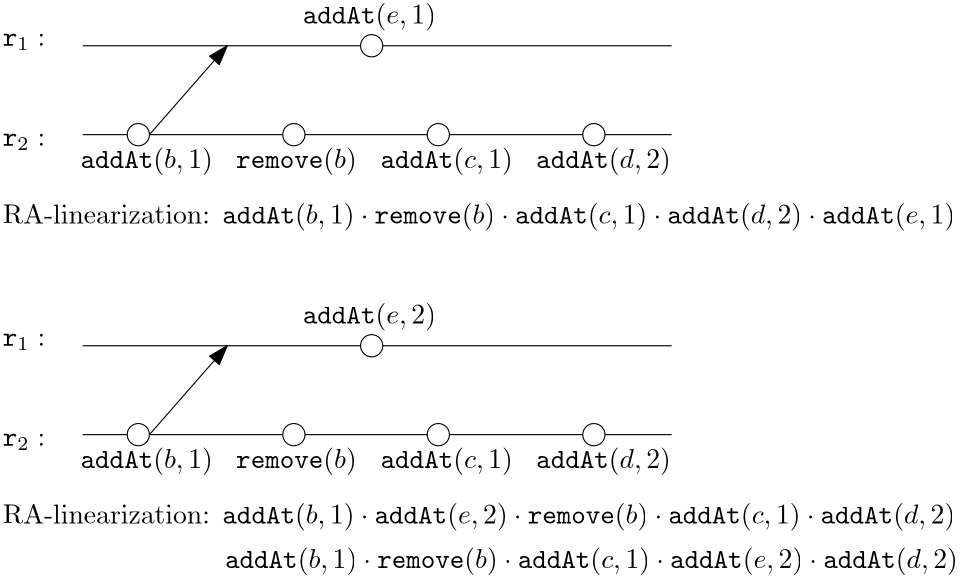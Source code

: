 <?xml version="1.0"?>
<!DOCTYPE ipe SYSTEM "ipe.dtd">
<ipe version="70107" creator="Ipe 7.1.7">
<info created="D:20151003110714" modified="D:20180703182324"/>
<preamble>\usepackage[version=0.96]{pgf}
\usepackage{tikz}
\usetikzlibrary{arrows,shapes,snakes,automata,backgrounds,petri}
\usepackage[latin1]{inputenc}
\usepackage{verbatim}</preamble>
<ipestyle name="basic">
<symbol name="arrow/arc(spx)">
<path stroke="sym-stroke" fill="sym-stroke" pen="sym-pen">
0 0 m
-1 0.333 l
-1 -0.333 l
h
</path>
</symbol>
<symbol name="arrow/farc(spx)">
<path stroke="sym-stroke" fill="white" pen="sym-pen">
0 0 m
-1 0.333 l
-1 -0.333 l
h
</path>
</symbol>
<symbol name="arrow/ptarc(spx)">
<path stroke="sym-stroke" fill="sym-stroke" pen="sym-pen">
0 0 m
-1 0.333 l
-0.8 0 l
-1 -0.333 l
h
</path>
</symbol>
<symbol name="arrow/fptarc(spx)">
<path stroke="sym-stroke" fill="white" pen="sym-pen">
0 0 m
-1 0.333 l
-0.8 0 l
-1 -0.333 l
h
</path>
</symbol>
<symbol name="mark/circle(sx)" transformations="translations">
<path fill="sym-stroke">
0.6 0 0 0.6 0 0 e
0.4 0 0 0.4 0 0 e
</path>
</symbol>
<symbol name="mark/disk(sx)" transformations="translations">
<path fill="sym-stroke">
0.6 0 0 0.6 0 0 e
</path>
</symbol>
<symbol name="mark/fdisk(sfx)" transformations="translations">
<group>
<path fill="sym-fill">
0.5 0 0 0.5 0 0 e
</path>
<path fill="sym-stroke" fillrule="eofill">
0.6 0 0 0.6 0 0 e
0.4 0 0 0.4 0 0 e
</path>
</group>
</symbol>
<symbol name="mark/box(sx)" transformations="translations">
<path fill="sym-stroke" fillrule="eofill">
-0.6 -0.6 m
0.6 -0.6 l
0.6 0.6 l
-0.6 0.6 l
h
-0.4 -0.4 m
0.4 -0.4 l
0.4 0.4 l
-0.4 0.4 l
h
</path>
</symbol>
<symbol name="mark/square(sx)" transformations="translations">
<path fill="sym-stroke">
-0.6 -0.6 m
0.6 -0.6 l
0.6 0.6 l
-0.6 0.6 l
h
</path>
</symbol>
<symbol name="mark/fsquare(sfx)" transformations="translations">
<group>
<path fill="sym-fill">
-0.5 -0.5 m
0.5 -0.5 l
0.5 0.5 l
-0.5 0.5 l
h
</path>
<path fill="sym-stroke" fillrule="eofill">
-0.6 -0.6 m
0.6 -0.6 l
0.6 0.6 l
-0.6 0.6 l
h
-0.4 -0.4 m
0.4 -0.4 l
0.4 0.4 l
-0.4 0.4 l
h
</path>
</group>
</symbol>
<symbol name="mark/cross(sx)" transformations="translations">
<group>
<path fill="sym-stroke">
-0.43 -0.57 m
0.57 0.43 l
0.43 0.57 l
-0.57 -0.43 l
h
</path>
<path fill="sym-stroke">
-0.43 0.57 m
0.57 -0.43 l
0.43 -0.57 l
-0.57 0.43 l
h
</path>
</group>
</symbol>
<symbol name="arrow/fnormal(spx)">
<path stroke="sym-stroke" fill="white" pen="sym-pen">
0 0 m
-1 0.333 l
-1 -0.333 l
h
</path>
</symbol>
<symbol name="arrow/pointed(spx)">
<path stroke="sym-stroke" fill="sym-stroke" pen="sym-pen">
0 0 m
-1 0.333 l
-0.8 0 l
-1 -0.333 l
h
</path>
</symbol>
<symbol name="arrow/fpointed(spx)">
<path stroke="sym-stroke" fill="white" pen="sym-pen">
0 0 m
-1 0.333 l
-0.8 0 l
-1 -0.333 l
h
</path>
</symbol>
<symbol name="arrow/linear(spx)">
<path stroke="sym-stroke" pen="sym-pen">
-1 0.333 m
0 0 l
-1 -0.333 l
</path>
</symbol>
<symbol name="arrow/fdouble(spx)">
<path stroke="sym-stroke" fill="white" pen="sym-pen">
0 0 m
-1 0.333 l
-1 -0.333 l
h
-1 0 m
-2 0.333 l
-2 -0.333 l
h
</path>
</symbol>
<symbol name="arrow/double(spx)">
<path stroke="sym-stroke" fill="sym-stroke" pen="sym-pen">
0 0 m
-1 0.333 l
-1 -0.333 l
h
-1 0 m
-2 0.333 l
-2 -0.333 l
h
</path>
</symbol>
<pen name="heavier" value="0.8"/>
<pen name="fat" value="1.2"/>
<pen name="ultrafat" value="2"/>
<symbolsize name="large" value="5"/>
<symbolsize name="small" value="2"/>
<symbolsize name="tiny" value="1.1"/>
<arrowsize name="large" value="10"/>
<arrowsize name="small" value="5"/>
<arrowsize name="tiny" value="3"/>
<color name="red" value="1 0 0"/>
<color name="green" value="0 1 0"/>
<color name="blue" value="0 0 1"/>
<color name="yellow" value="1 1 0"/>
<color name="orange" value="1 0.647 0"/>
<color name="gold" value="1 0.843 0"/>
<color name="purple" value="0.627 0.125 0.941"/>
<color name="gray" value="0.745"/>
<color name="brown" value="0.647 0.165 0.165"/>
<color name="navy" value="0 0 0.502"/>
<color name="pink" value="1 0.753 0.796"/>
<color name="seagreen" value="0.18 0.545 0.341"/>
<color name="turquoise" value="0.251 0.878 0.816"/>
<color name="violet" value="0.933 0.51 0.933"/>
<color name="darkblue" value="0 0 0.545"/>
<color name="darkcyan" value="0 0.545 0.545"/>
<color name="darkgray" value="0.663"/>
<color name="darkgreen" value="0 0.392 0"/>
<color name="darkmagenta" value="0.545 0 0.545"/>
<color name="darkorange" value="1 0.549 0"/>
<color name="darkred" value="0.545 0 0"/>
<color name="lightblue" value="0.678 0.847 0.902"/>
<color name="lightcyan" value="0.878 1 1"/>
<color name="lightgray" value="0.827"/>
<color name="lightgreen" value="0.565 0.933 0.565"/>
<color name="lightyellow" value="1 1 0.878"/>
<dashstyle name="dashed" value="[4] 0"/>
<dashstyle name="dotted" value="[1 3] 0"/>
<dashstyle name="dash dotted" value="[4 2 1 2] 0"/>
<dashstyle name="dash dot dotted" value="[4 2 1 2 1 2] 0"/>
<textsize name="large" value="\large"/>
<textsize name="small" value="\small"/>
<textsize name="tiny" value="\tiny"/>
<textsize name="Large" value="\Large"/>
<textsize name="LARGE" value="\LARGE"/>
<textsize name="huge" value="\huge"/>
<textsize name="Huge" value="\Huge"/>
<textsize name="footnote" value="\footnotesize"/>
<textstyle name="center" begin="\begin{center}" end="\end{center}"/>
<textstyle name="itemize" begin="\begin{itemize}" end="\end{itemize}"/>
<textstyle name="item" begin="\begin{itemize}\item{}" end="\end{itemize}"/>
<gridsize name="4 pts" value="4"/>
<gridsize name="8 pts (~3 mm)" value="8"/>
<gridsize name="16 pts (~6 mm)" value="16"/>
<gridsize name="32 pts (~12 mm)" value="32"/>
<gridsize name="10 pts (~3.5 mm)" value="10"/>
<gridsize name="20 pts (~7 mm)" value="20"/>
<gridsize name="14 pts (~5 mm)" value="14"/>
<gridsize name="28 pts (~10 mm)" value="28"/>
<gridsize name="56 pts (~20 mm)" value="56"/>
<anglesize name="90 deg" value="90"/>
<anglesize name="60 deg" value="60"/>
<anglesize name="45 deg" value="45"/>
<anglesize name="30 deg" value="30"/>
<anglesize name="22.5 deg" value="22.5"/>
<tiling name="falling" angle="-60" step="4" width="1"/>
<tiling name="rising" angle="30" step="4" width="1"/>
</ipestyle>
<page>
<layer name="alpha"/>
<view layers="alpha" active="alpha"/>
<path layer="alpha" matrix="1 0 0 1 -8 -24" stroke="black">
4 0 0 4 84 296 e
</path>
<path matrix="1 0 0 1 -156 32" stroke="black">
236 240 m
284 240 l
</path>
<path matrix="1 0 0 1 48 -24" stroke="black">
4 0 0 4 84 296 e
</path>
<path stroke="black">
56 272 m
72 272 l
</path>
<path stroke="black" arrow="normal/normal">
80 272 m
108 304 l
</path>
<text matrix="1 0 0 1 -8.795 -176" transformations="translations" pos="64 436" stroke="black" type="label" width="47.585" height="7.473" depth="2.49" valign="baseline">${\tt addAt}(b,1)$</text>
<text matrix="1 0 0 1 47.205 -176" transformations="translations" pos="64 436" stroke="black" type="label" width="43.406" height="7.473" depth="2.49" valign="baseline">${\tt remove}(b)$</text>
<text matrix="1 0 0 1 -36.795 -132" transformations="translations" pos="64 436" stroke="black" type="label" width="15.234" height="4.294" depth="1.49" valign="baseline">$\ensuremath{\mathtt{r}}_1:$</text>
<text matrix="1 0 0 1 -36.795 -168" transformations="translations" pos="64 436" stroke="black" type="label" width="15.234" height="4.294" depth="1.49" valign="baseline">$\ensuremath{\mathtt{r}}_2:$</text>
<path matrix="1 0 0 1 100 -24" stroke="black">
4 0 0 4 84 296 e
</path>
<text matrix="1 0 0 1 99.205 -176" transformations="translations" pos="64 436" stroke="black" type="label" width="47.621" height="7.473" depth="2.49" valign="baseline">${\tt addAt}(c,1)$</text>
<path matrix="1 0 0 1 156 -24" stroke="black">
4 0 0 4 84 296 e
</path>
<text matrix="1 0 0 1 155.205 -176" transformations="translations" pos="64 436" stroke="black" type="label" width="48.495" height="7.473" depth="2.49" valign="baseline">${\tt addAt}(d,2)$</text>
<path matrix="1 0 0 1 76 8" stroke="black">
4 0 0 4 84 296 e
</path>
<text matrix="1 0 0 1 71.205 -124" transformations="translations" pos="64 436" stroke="black" type="label" width="47.948" height="7.473" depth="2.49" valign="baseline">${\tt addAt}(e,1)$</text>
<path stroke="black">
136 272 m
180 272 l
</path>
<path stroke="black">
188 272 m
236 272 l
</path>
<path stroke="black">
244 272 m
268 272 l
</path>
<path stroke="black">
56 304 m
156 304 l
</path>
<path stroke="black">
164 304 m
268 304 l
</path>
<text matrix="1 0 0 1 -36.795 -196" transformations="translations" pos="64 436" stroke="black" type="label" width="342.874" height="7.473" depth="2.49" valign="baseline">RA-linearization: ${\tt addAt}(b,1) \cdot {\tt remove}(b) \cdot {\tt addAt}(c,1) \cdot {\tt addAt}(d,2) \cdot {\tt addAt}(e,1)$</text>
<path matrix="1 0 0 1 -8 -132" stroke="black">
4 0 0 4 84 296 e
</path>
<path matrix="1 0 0 1 -156 -76" stroke="black">
236 240 m
284 240 l
</path>
<path matrix="1 0 0 1 48 -132" stroke="black">
4 0 0 4 84 296 e
</path>
<path matrix="1 0 0 1 0 -108" stroke="black">
56 272 m
72 272 l
</path>
<path matrix="1 0 0 1 0 -108" stroke="black" arrow="normal/normal">
80 272 m
108 304 l
</path>
<text matrix="1 0 0 1 -8.795 -284" transformations="translations" pos="64 436" stroke="black" type="label" width="47.585" height="7.473" depth="2.49" valign="baseline">${\tt addAt}(b,1)$</text>
<text matrix="1 0 0 1 47.205 -284" transformations="translations" pos="64 436" stroke="black" type="label" width="43.406" height="7.473" depth="2.49" valign="baseline">${\tt remove}(b)$</text>
<text matrix="1 0 0 1 -36.795 -240" transformations="translations" pos="64 436" stroke="black" type="label" width="15.234" height="4.294" depth="1.49" valign="baseline">$\ensuremath{\mathtt{r}}_1:$</text>
<text matrix="1 0 0 1 -36.795 -276" transformations="translations" pos="64 436" stroke="black" type="label" width="15.234" height="4.294" depth="1.49" valign="baseline">$\ensuremath{\mathtt{r}}_2:$</text>
<path matrix="1 0 0 1 100 -132" stroke="black">
4 0 0 4 84 296 e
</path>
<text matrix="1 0 0 1 99.205 -284" transformations="translations" pos="64 436" stroke="black" type="label" width="47.621" height="7.473" depth="2.49" valign="baseline">${\tt addAt}(c,1)$</text>
<path matrix="1 0 0 1 156 -132" stroke="black">
4 0 0 4 84 296 e
</path>
<text matrix="1 0 0 1 155.205 -284" transformations="translations" pos="64 436" stroke="black" type="label" width="48.495" height="7.473" depth="2.49" valign="baseline">${\tt addAt}(d,2)$</text>
<path matrix="1 0 0 1 76 -100" stroke="black">
4 0 0 4 84 296 e
</path>
<text matrix="1 0 0 1 71.205 -232" transformations="translations" pos="64 436" stroke="black" type="label" width="47.948" height="7.473" depth="2.49" valign="baseline">${\tt addAt}(e,2)$</text>
<path matrix="1 0 0 1 0 -108" stroke="black">
136 272 m
180 272 l
</path>
<path matrix="1 0 0 1 0 -108" stroke="black">
188 272 m
236 272 l
</path>
<path matrix="1 0 0 1 0 -108" stroke="black">
244 272 m
268 272 l
</path>
<path matrix="1 0 0 1 0 -108" stroke="black">
56 304 m
156 304 l
</path>
<path matrix="1 0 0 1 0 -108" stroke="black">
164 304 m
268 304 l
</path>
<text matrix="1 0 0 1 -36.795 -304" transformations="translations" pos="64 436" stroke="black" type="label" width="342.874" height="7.473" depth="2.49" valign="baseline">RA-linearization: ${\tt addAt}(b,1) \cdot {\tt addAt}(e,2)  \cdot {\tt remove}(b) \cdot {\tt addAt}(c,1) \cdot {\tt addAt}(d,2)$</text>
<text matrix="1 0 0 1 43.205 -320" transformations="translations" pos="64 436" stroke="black" type="label" width="263.837" height="7.473" depth="2.49" valign="baseline">${\tt addAt}(b,1) \cdot  {\tt remove}(b) \cdot {\tt addAt}(c,1) \cdot {\tt addAt}(e,2) \cdot {\tt addAt}(d,2)$</text>
</page>
</ipe>
